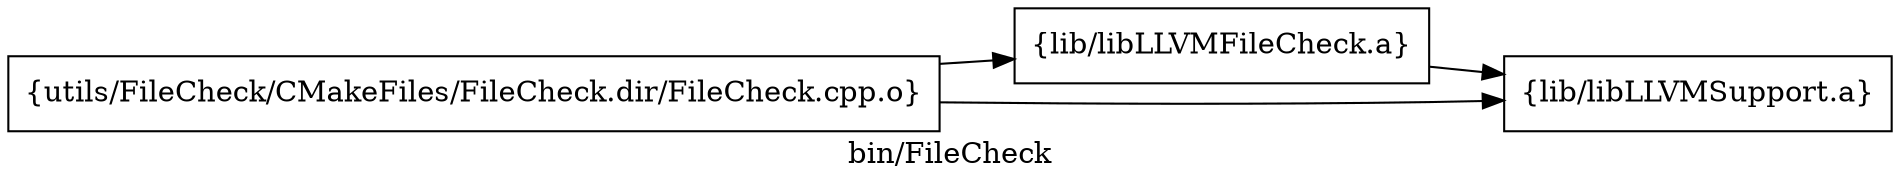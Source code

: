 digraph "bin/FileCheck" {
	label="bin/FileCheck";
	rankdir=LR;
	{ rank=same; Node0x563a16fad3d8;  }

	Node0x563a16fad3d8 [shape=record,shape=box,group=0,label="{utils/FileCheck/CMakeFiles/FileCheck.dir/FileCheck.cpp.o}"];
	Node0x563a16fad3d8 -> Node0x563a16fac2a8;
	Node0x563a16fad3d8 -> Node0x563a16fac7a8;
	Node0x563a16fac2a8 [shape=record,shape=box,group=0,label="{lib/libLLVMFileCheck.a}"];
	Node0x563a16fac2a8 -> Node0x563a16fac7a8;
	Node0x563a16fac7a8 [shape=record,shape=box,group=0,label="{lib/libLLVMSupport.a}"];
}
